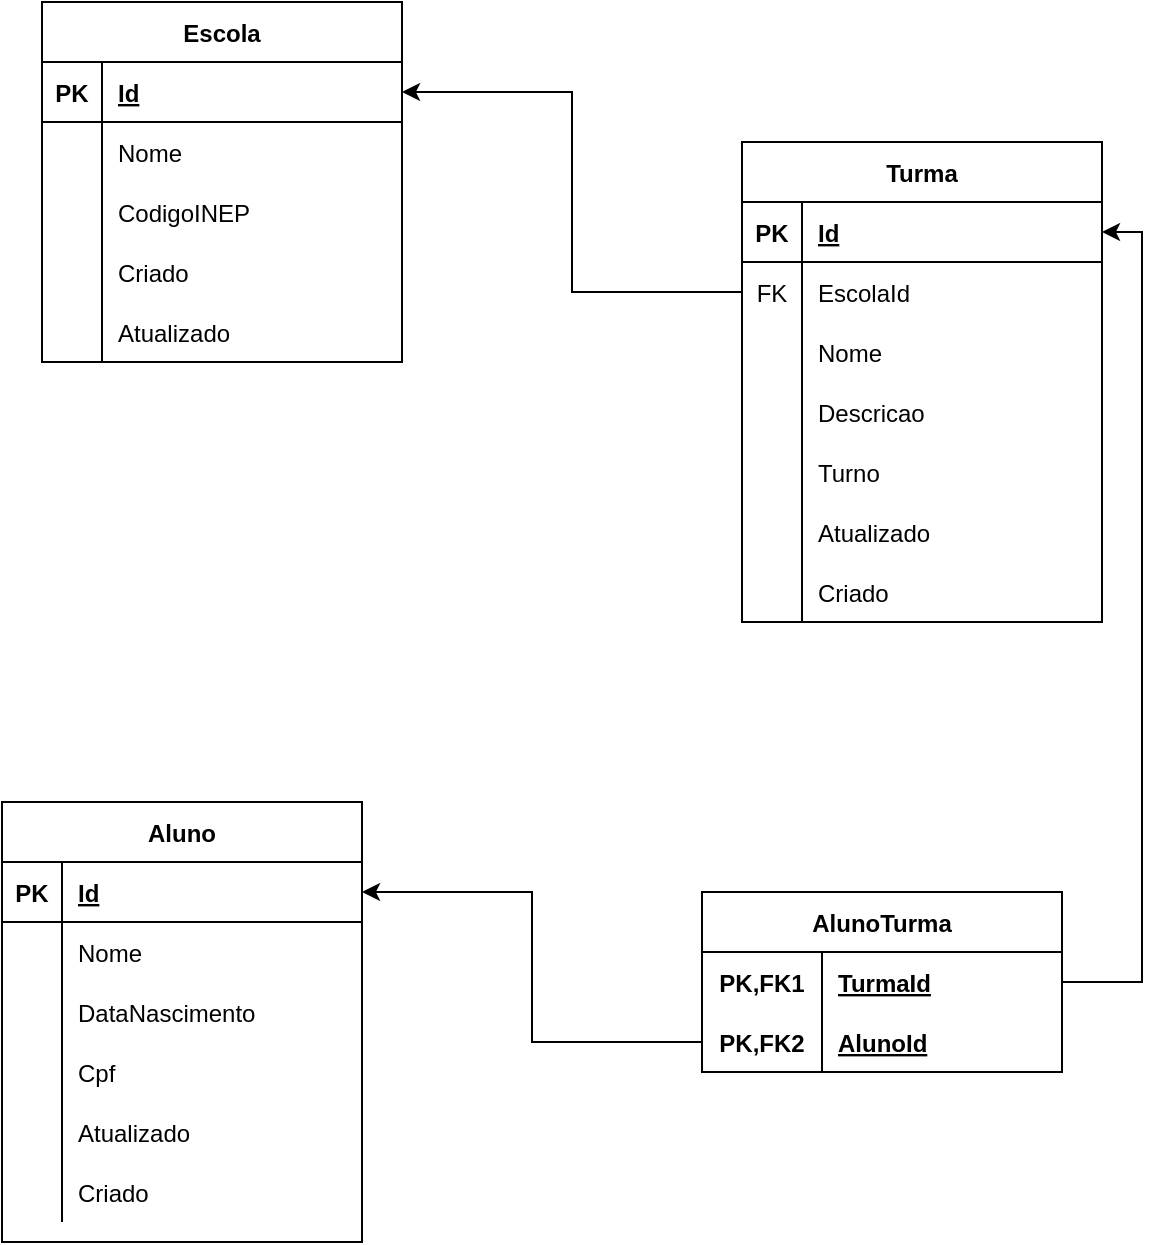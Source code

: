 <mxfile version="13.7.7" type="device"><diagram id="tlpZSP9VcNwv57C-YAMn" name="Page-1"><mxGraphModel dx="1102" dy="486" grid="1" gridSize="10" guides="1" tooltips="1" connect="1" arrows="1" fold="1" page="1" pageScale="1" pageWidth="827" pageHeight="1169" math="0" shadow="0"><root><mxCell id="0"/><mxCell id="1" parent="0"/><mxCell id="M8GXG94d4Trof1HSQaom-1" value="Escola" style="shape=table;startSize=30;container=1;collapsible=1;childLayout=tableLayout;fixedRows=1;rowLines=0;fontStyle=1;align=center;resizeLast=1;" vertex="1" parent="1"><mxGeometry x="60" y="70" width="180" height="180" as="geometry"/></mxCell><mxCell id="M8GXG94d4Trof1HSQaom-2" value="" style="shape=partialRectangle;collapsible=0;dropTarget=0;pointerEvents=0;fillColor=none;top=0;left=0;bottom=1;right=0;points=[[0,0.5],[1,0.5]];portConstraint=eastwest;" vertex="1" parent="M8GXG94d4Trof1HSQaom-1"><mxGeometry y="30" width="180" height="30" as="geometry"/></mxCell><mxCell id="M8GXG94d4Trof1HSQaom-3" value="PK" style="shape=partialRectangle;connectable=0;fillColor=none;top=0;left=0;bottom=0;right=0;fontStyle=1;overflow=hidden;" vertex="1" parent="M8GXG94d4Trof1HSQaom-2"><mxGeometry width="30" height="30" as="geometry"/></mxCell><mxCell id="M8GXG94d4Trof1HSQaom-4" value="Id" style="shape=partialRectangle;connectable=0;fillColor=none;top=0;left=0;bottom=0;right=0;align=left;spacingLeft=6;fontStyle=5;overflow=hidden;" vertex="1" parent="M8GXG94d4Trof1HSQaom-2"><mxGeometry x="30" width="150" height="30" as="geometry"/></mxCell><mxCell id="M8GXG94d4Trof1HSQaom-5" value="" style="shape=partialRectangle;collapsible=0;dropTarget=0;pointerEvents=0;fillColor=none;top=0;left=0;bottom=0;right=0;points=[[0,0.5],[1,0.5]];portConstraint=eastwest;" vertex="1" parent="M8GXG94d4Trof1HSQaom-1"><mxGeometry y="60" width="180" height="30" as="geometry"/></mxCell><mxCell id="M8GXG94d4Trof1HSQaom-6" value="" style="shape=partialRectangle;connectable=0;fillColor=none;top=0;left=0;bottom=0;right=0;editable=1;overflow=hidden;" vertex="1" parent="M8GXG94d4Trof1HSQaom-5"><mxGeometry width="30" height="30" as="geometry"/></mxCell><mxCell id="M8GXG94d4Trof1HSQaom-7" value="Nome" style="shape=partialRectangle;connectable=0;fillColor=none;top=0;left=0;bottom=0;right=0;align=left;spacingLeft=6;overflow=hidden;" vertex="1" parent="M8GXG94d4Trof1HSQaom-5"><mxGeometry x="30" width="150" height="30" as="geometry"/></mxCell><mxCell id="M8GXG94d4Trof1HSQaom-8" value="" style="shape=partialRectangle;collapsible=0;dropTarget=0;pointerEvents=0;fillColor=none;top=0;left=0;bottom=0;right=0;points=[[0,0.5],[1,0.5]];portConstraint=eastwest;" vertex="1" parent="M8GXG94d4Trof1HSQaom-1"><mxGeometry y="90" width="180" height="30" as="geometry"/></mxCell><mxCell id="M8GXG94d4Trof1HSQaom-9" value="" style="shape=partialRectangle;connectable=0;fillColor=none;top=0;left=0;bottom=0;right=0;editable=1;overflow=hidden;" vertex="1" parent="M8GXG94d4Trof1HSQaom-8"><mxGeometry width="30" height="30" as="geometry"/></mxCell><mxCell id="M8GXG94d4Trof1HSQaom-10" value="CodigoINEP" style="shape=partialRectangle;connectable=0;fillColor=none;top=0;left=0;bottom=0;right=0;align=left;spacingLeft=6;overflow=hidden;" vertex="1" parent="M8GXG94d4Trof1HSQaom-8"><mxGeometry x="30" width="150" height="30" as="geometry"/></mxCell><mxCell id="M8GXG94d4Trof1HSQaom-11" value="" style="shape=partialRectangle;collapsible=0;dropTarget=0;pointerEvents=0;fillColor=none;top=0;left=0;bottom=0;right=0;points=[[0,0.5],[1,0.5]];portConstraint=eastwest;" vertex="1" parent="M8GXG94d4Trof1HSQaom-1"><mxGeometry y="120" width="180" height="30" as="geometry"/></mxCell><mxCell id="M8GXG94d4Trof1HSQaom-12" value="" style="shape=partialRectangle;connectable=0;fillColor=none;top=0;left=0;bottom=0;right=0;editable=1;overflow=hidden;" vertex="1" parent="M8GXG94d4Trof1HSQaom-11"><mxGeometry width="30" height="30" as="geometry"/></mxCell><mxCell id="M8GXG94d4Trof1HSQaom-13" value="Criado" style="shape=partialRectangle;connectable=0;fillColor=none;top=0;left=0;bottom=0;right=0;align=left;spacingLeft=6;overflow=hidden;" vertex="1" parent="M8GXG94d4Trof1HSQaom-11"><mxGeometry x="30" width="150" height="30" as="geometry"/></mxCell><mxCell id="M8GXG94d4Trof1HSQaom-27" value="" style="shape=partialRectangle;collapsible=0;dropTarget=0;pointerEvents=0;fillColor=none;top=0;left=0;bottom=0;right=0;points=[[0,0.5],[1,0.5]];portConstraint=eastwest;" vertex="1" parent="M8GXG94d4Trof1HSQaom-1"><mxGeometry y="150" width="180" height="30" as="geometry"/></mxCell><mxCell id="M8GXG94d4Trof1HSQaom-28" value="" style="shape=partialRectangle;connectable=0;fillColor=none;top=0;left=0;bottom=0;right=0;editable=1;overflow=hidden;" vertex="1" parent="M8GXG94d4Trof1HSQaom-27"><mxGeometry width="30" height="30" as="geometry"/></mxCell><mxCell id="M8GXG94d4Trof1HSQaom-29" value="Atualizado" style="shape=partialRectangle;connectable=0;fillColor=none;top=0;left=0;bottom=0;right=0;align=left;spacingLeft=6;overflow=hidden;" vertex="1" parent="M8GXG94d4Trof1HSQaom-27"><mxGeometry x="30" width="150" height="30" as="geometry"/></mxCell><mxCell id="M8GXG94d4Trof1HSQaom-30" value="Turma" style="shape=table;startSize=30;container=1;collapsible=1;childLayout=tableLayout;fixedRows=1;rowLines=0;fontStyle=1;align=center;resizeLast=1;" vertex="1" parent="1"><mxGeometry x="410" y="140" width="180" height="240" as="geometry"/></mxCell><mxCell id="M8GXG94d4Trof1HSQaom-31" value="" style="shape=partialRectangle;collapsible=0;dropTarget=0;pointerEvents=0;fillColor=none;top=0;left=0;bottom=1;right=0;points=[[0,0.5],[1,0.5]];portConstraint=eastwest;" vertex="1" parent="M8GXG94d4Trof1HSQaom-30"><mxGeometry y="30" width="180" height="30" as="geometry"/></mxCell><mxCell id="M8GXG94d4Trof1HSQaom-32" value="PK" style="shape=partialRectangle;connectable=0;fillColor=none;top=0;left=0;bottom=0;right=0;fontStyle=1;overflow=hidden;" vertex="1" parent="M8GXG94d4Trof1HSQaom-31"><mxGeometry width="30" height="30" as="geometry"/></mxCell><mxCell id="M8GXG94d4Trof1HSQaom-33" value="Id" style="shape=partialRectangle;connectable=0;fillColor=none;top=0;left=0;bottom=0;right=0;align=left;spacingLeft=6;fontStyle=5;overflow=hidden;" vertex="1" parent="M8GXG94d4Trof1HSQaom-31"><mxGeometry x="30" width="150" height="30" as="geometry"/></mxCell><mxCell id="M8GXG94d4Trof1HSQaom-58" value="" style="shape=partialRectangle;collapsible=0;dropTarget=0;pointerEvents=0;fillColor=none;top=0;left=0;bottom=0;right=0;points=[[0,0.5],[1,0.5]];portConstraint=eastwest;" vertex="1" parent="M8GXG94d4Trof1HSQaom-30"><mxGeometry y="60" width="180" height="30" as="geometry"/></mxCell><mxCell id="M8GXG94d4Trof1HSQaom-59" value="FK" style="shape=partialRectangle;connectable=0;fillColor=none;top=0;left=0;bottom=0;right=0;fontStyle=0;overflow=hidden;" vertex="1" parent="M8GXG94d4Trof1HSQaom-58"><mxGeometry width="30" height="30" as="geometry"/></mxCell><mxCell id="M8GXG94d4Trof1HSQaom-60" value="EscolaId" style="shape=partialRectangle;connectable=0;fillColor=none;top=0;left=0;bottom=0;right=0;align=left;spacingLeft=6;fontStyle=0;overflow=hidden;" vertex="1" parent="M8GXG94d4Trof1HSQaom-58"><mxGeometry x="30" width="150" height="30" as="geometry"/></mxCell><mxCell id="M8GXG94d4Trof1HSQaom-34" value="" style="shape=partialRectangle;collapsible=0;dropTarget=0;pointerEvents=0;fillColor=none;top=0;left=0;bottom=0;right=0;points=[[0,0.5],[1,0.5]];portConstraint=eastwest;" vertex="1" parent="M8GXG94d4Trof1HSQaom-30"><mxGeometry y="90" width="180" height="30" as="geometry"/></mxCell><mxCell id="M8GXG94d4Trof1HSQaom-35" value="" style="shape=partialRectangle;connectable=0;fillColor=none;top=0;left=0;bottom=0;right=0;editable=1;overflow=hidden;" vertex="1" parent="M8GXG94d4Trof1HSQaom-34"><mxGeometry width="30" height="30" as="geometry"/></mxCell><mxCell id="M8GXG94d4Trof1HSQaom-36" value="Nome" style="shape=partialRectangle;connectable=0;fillColor=none;top=0;left=0;bottom=0;right=0;align=left;spacingLeft=6;overflow=hidden;" vertex="1" parent="M8GXG94d4Trof1HSQaom-34"><mxGeometry x="30" width="150" height="30" as="geometry"/></mxCell><mxCell id="M8GXG94d4Trof1HSQaom-37" value="" style="shape=partialRectangle;collapsible=0;dropTarget=0;pointerEvents=0;fillColor=none;top=0;left=0;bottom=0;right=0;points=[[0,0.5],[1,0.5]];portConstraint=eastwest;" vertex="1" parent="M8GXG94d4Trof1HSQaom-30"><mxGeometry y="120" width="180" height="30" as="geometry"/></mxCell><mxCell id="M8GXG94d4Trof1HSQaom-38" value="" style="shape=partialRectangle;connectable=0;fillColor=none;top=0;left=0;bottom=0;right=0;editable=1;overflow=hidden;" vertex="1" parent="M8GXG94d4Trof1HSQaom-37"><mxGeometry width="30" height="30" as="geometry"/></mxCell><mxCell id="M8GXG94d4Trof1HSQaom-39" value="Descricao" style="shape=partialRectangle;connectable=0;fillColor=none;top=0;left=0;bottom=0;right=0;align=left;spacingLeft=6;overflow=hidden;" vertex="1" parent="M8GXG94d4Trof1HSQaom-37"><mxGeometry x="30" width="150" height="30" as="geometry"/></mxCell><mxCell id="M8GXG94d4Trof1HSQaom-40" value="" style="shape=partialRectangle;collapsible=0;dropTarget=0;pointerEvents=0;fillColor=none;top=0;left=0;bottom=0;right=0;points=[[0,0.5],[1,0.5]];portConstraint=eastwest;" vertex="1" parent="M8GXG94d4Trof1HSQaom-30"><mxGeometry y="150" width="180" height="30" as="geometry"/></mxCell><mxCell id="M8GXG94d4Trof1HSQaom-41" value="" style="shape=partialRectangle;connectable=0;fillColor=none;top=0;left=0;bottom=0;right=0;editable=1;overflow=hidden;" vertex="1" parent="M8GXG94d4Trof1HSQaom-40"><mxGeometry width="30" height="30" as="geometry"/></mxCell><mxCell id="M8GXG94d4Trof1HSQaom-42" value="Turno" style="shape=partialRectangle;connectable=0;fillColor=none;top=0;left=0;bottom=0;right=0;align=left;spacingLeft=6;overflow=hidden;" vertex="1" parent="M8GXG94d4Trof1HSQaom-40"><mxGeometry x="30" width="150" height="30" as="geometry"/></mxCell><mxCell id="M8GXG94d4Trof1HSQaom-43" value="" style="shape=partialRectangle;collapsible=0;dropTarget=0;pointerEvents=0;fillColor=none;top=0;left=0;bottom=0;right=0;points=[[0,0.5],[1,0.5]];portConstraint=eastwest;" vertex="1" parent="M8GXG94d4Trof1HSQaom-30"><mxGeometry y="180" width="180" height="30" as="geometry"/></mxCell><mxCell id="M8GXG94d4Trof1HSQaom-44" value="" style="shape=partialRectangle;connectable=0;fillColor=none;top=0;left=0;bottom=0;right=0;editable=1;overflow=hidden;" vertex="1" parent="M8GXG94d4Trof1HSQaom-43"><mxGeometry width="30" height="30" as="geometry"/></mxCell><mxCell id="M8GXG94d4Trof1HSQaom-45" value="Atualizado" style="shape=partialRectangle;connectable=0;fillColor=none;top=0;left=0;bottom=0;right=0;align=left;spacingLeft=6;overflow=hidden;" vertex="1" parent="M8GXG94d4Trof1HSQaom-43"><mxGeometry x="30" width="150" height="30" as="geometry"/></mxCell><mxCell id="M8GXG94d4Trof1HSQaom-46" value="" style="shape=partialRectangle;collapsible=0;dropTarget=0;pointerEvents=0;fillColor=none;top=0;left=0;bottom=0;right=0;points=[[0,0.5],[1,0.5]];portConstraint=eastwest;" vertex="1" parent="M8GXG94d4Trof1HSQaom-30"><mxGeometry y="210" width="180" height="30" as="geometry"/></mxCell><mxCell id="M8GXG94d4Trof1HSQaom-47" value="" style="shape=partialRectangle;connectable=0;fillColor=none;top=0;left=0;bottom=0;right=0;editable=1;overflow=hidden;" vertex="1" parent="M8GXG94d4Trof1HSQaom-46"><mxGeometry width="30" height="30" as="geometry"/></mxCell><mxCell id="M8GXG94d4Trof1HSQaom-48" value="Criado" style="shape=partialRectangle;connectable=0;fillColor=none;top=0;left=0;bottom=0;right=0;align=left;spacingLeft=6;overflow=hidden;" vertex="1" parent="M8GXG94d4Trof1HSQaom-46"><mxGeometry x="30" width="150" height="30" as="geometry"/></mxCell><mxCell id="M8GXG94d4Trof1HSQaom-61" style="edgeStyle=orthogonalEdgeStyle;rounded=0;orthogonalLoop=1;jettySize=auto;html=1;exitX=0;exitY=0.5;exitDx=0;exitDy=0;entryX=1;entryY=0.5;entryDx=0;entryDy=0;" edge="1" parent="1" source="M8GXG94d4Trof1HSQaom-58" target="M8GXG94d4Trof1HSQaom-2"><mxGeometry relative="1" as="geometry"/></mxCell><mxCell id="M8GXG94d4Trof1HSQaom-62" value="Aluno" style="shape=table;startSize=30;container=1;collapsible=1;childLayout=tableLayout;fixedRows=1;rowLines=0;fontStyle=1;align=center;resizeLast=1;" vertex="1" parent="1"><mxGeometry x="40" y="470" width="180" height="220" as="geometry"/></mxCell><mxCell id="M8GXG94d4Trof1HSQaom-63" value="" style="shape=partialRectangle;collapsible=0;dropTarget=0;pointerEvents=0;fillColor=none;top=0;left=0;bottom=1;right=0;points=[[0,0.5],[1,0.5]];portConstraint=eastwest;" vertex="1" parent="M8GXG94d4Trof1HSQaom-62"><mxGeometry y="30" width="180" height="30" as="geometry"/></mxCell><mxCell id="M8GXG94d4Trof1HSQaom-64" value="PK" style="shape=partialRectangle;connectable=0;fillColor=none;top=0;left=0;bottom=0;right=0;fontStyle=1;overflow=hidden;" vertex="1" parent="M8GXG94d4Trof1HSQaom-63"><mxGeometry width="30" height="30" as="geometry"/></mxCell><mxCell id="M8GXG94d4Trof1HSQaom-65" value="Id" style="shape=partialRectangle;connectable=0;fillColor=none;top=0;left=0;bottom=0;right=0;align=left;spacingLeft=6;fontStyle=5;overflow=hidden;" vertex="1" parent="M8GXG94d4Trof1HSQaom-63"><mxGeometry x="30" width="150" height="30" as="geometry"/></mxCell><mxCell id="M8GXG94d4Trof1HSQaom-66" value="" style="shape=partialRectangle;collapsible=0;dropTarget=0;pointerEvents=0;fillColor=none;top=0;left=0;bottom=0;right=0;points=[[0,0.5],[1,0.5]];portConstraint=eastwest;" vertex="1" parent="M8GXG94d4Trof1HSQaom-62"><mxGeometry y="60" width="180" height="30" as="geometry"/></mxCell><mxCell id="M8GXG94d4Trof1HSQaom-67" value="" style="shape=partialRectangle;connectable=0;fillColor=none;top=0;left=0;bottom=0;right=0;editable=1;overflow=hidden;" vertex="1" parent="M8GXG94d4Trof1HSQaom-66"><mxGeometry width="30" height="30" as="geometry"/></mxCell><mxCell id="M8GXG94d4Trof1HSQaom-68" value="Nome" style="shape=partialRectangle;connectable=0;fillColor=none;top=0;left=0;bottom=0;right=0;align=left;spacingLeft=6;overflow=hidden;" vertex="1" parent="M8GXG94d4Trof1HSQaom-66"><mxGeometry x="30" width="150" height="30" as="geometry"/></mxCell><mxCell id="M8GXG94d4Trof1HSQaom-69" value="" style="shape=partialRectangle;collapsible=0;dropTarget=0;pointerEvents=0;fillColor=none;top=0;left=0;bottom=0;right=0;points=[[0,0.5],[1,0.5]];portConstraint=eastwest;" vertex="1" parent="M8GXG94d4Trof1HSQaom-62"><mxGeometry y="90" width="180" height="30" as="geometry"/></mxCell><mxCell id="M8GXG94d4Trof1HSQaom-70" value="" style="shape=partialRectangle;connectable=0;fillColor=none;top=0;left=0;bottom=0;right=0;editable=1;overflow=hidden;" vertex="1" parent="M8GXG94d4Trof1HSQaom-69"><mxGeometry width="30" height="30" as="geometry"/></mxCell><mxCell id="M8GXG94d4Trof1HSQaom-71" value="DataNascimento" style="shape=partialRectangle;connectable=0;fillColor=none;top=0;left=0;bottom=0;right=0;align=left;spacingLeft=6;overflow=hidden;" vertex="1" parent="M8GXG94d4Trof1HSQaom-69"><mxGeometry x="30" width="150" height="30" as="geometry"/></mxCell><mxCell id="M8GXG94d4Trof1HSQaom-72" value="" style="shape=partialRectangle;collapsible=0;dropTarget=0;pointerEvents=0;fillColor=none;top=0;left=0;bottom=0;right=0;points=[[0,0.5],[1,0.5]];portConstraint=eastwest;" vertex="1" parent="M8GXG94d4Trof1HSQaom-62"><mxGeometry y="120" width="180" height="30" as="geometry"/></mxCell><mxCell id="M8GXG94d4Trof1HSQaom-73" value="" style="shape=partialRectangle;connectable=0;fillColor=none;top=0;left=0;bottom=0;right=0;editable=1;overflow=hidden;" vertex="1" parent="M8GXG94d4Trof1HSQaom-72"><mxGeometry width="30" height="30" as="geometry"/></mxCell><mxCell id="M8GXG94d4Trof1HSQaom-74" value="Cpf" style="shape=partialRectangle;connectable=0;fillColor=none;top=0;left=0;bottom=0;right=0;align=left;spacingLeft=6;overflow=hidden;" vertex="1" parent="M8GXG94d4Trof1HSQaom-72"><mxGeometry x="30" width="150" height="30" as="geometry"/></mxCell><mxCell id="M8GXG94d4Trof1HSQaom-77" value="" style="shape=partialRectangle;collapsible=0;dropTarget=0;pointerEvents=0;fillColor=none;top=0;left=0;bottom=0;right=0;points=[[0,0.5],[1,0.5]];portConstraint=eastwest;" vertex="1" parent="M8GXG94d4Trof1HSQaom-62"><mxGeometry y="150" width="180" height="30" as="geometry"/></mxCell><mxCell id="M8GXG94d4Trof1HSQaom-78" value="" style="shape=partialRectangle;connectable=0;fillColor=none;top=0;left=0;bottom=0;right=0;editable=1;overflow=hidden;" vertex="1" parent="M8GXG94d4Trof1HSQaom-77"><mxGeometry width="30" height="30" as="geometry"/></mxCell><mxCell id="M8GXG94d4Trof1HSQaom-79" value="Atualizado" style="shape=partialRectangle;connectable=0;fillColor=none;top=0;left=0;bottom=0;right=0;align=left;spacingLeft=6;overflow=hidden;" vertex="1" parent="M8GXG94d4Trof1HSQaom-77"><mxGeometry x="30" width="150" height="30" as="geometry"/></mxCell><mxCell id="M8GXG94d4Trof1HSQaom-80" value="" style="shape=partialRectangle;collapsible=0;dropTarget=0;pointerEvents=0;fillColor=none;top=0;left=0;bottom=0;right=0;points=[[0,0.5],[1,0.5]];portConstraint=eastwest;" vertex="1" parent="M8GXG94d4Trof1HSQaom-62"><mxGeometry y="180" width="180" height="30" as="geometry"/></mxCell><mxCell id="M8GXG94d4Trof1HSQaom-81" value="" style="shape=partialRectangle;connectable=0;fillColor=none;top=0;left=0;bottom=0;right=0;editable=1;overflow=hidden;" vertex="1" parent="M8GXG94d4Trof1HSQaom-80"><mxGeometry width="30" height="30" as="geometry"/></mxCell><mxCell id="M8GXG94d4Trof1HSQaom-82" value="Criado" style="shape=partialRectangle;connectable=0;fillColor=none;top=0;left=0;bottom=0;right=0;align=left;spacingLeft=6;overflow=hidden;" vertex="1" parent="M8GXG94d4Trof1HSQaom-80"><mxGeometry x="30" width="150" height="30" as="geometry"/></mxCell><mxCell id="M8GXG94d4Trof1HSQaom-87" value="AlunoTurma" style="shape=table;startSize=30;container=1;collapsible=1;childLayout=tableLayout;fixedRows=1;rowLines=0;fontStyle=1;align=center;resizeLast=1;" vertex="1" parent="1"><mxGeometry x="390" y="515" width="180" height="90" as="geometry"/></mxCell><mxCell id="M8GXG94d4Trof1HSQaom-88" value="" style="shape=partialRectangle;collapsible=0;dropTarget=0;pointerEvents=0;fillColor=none;top=0;left=0;bottom=0;right=0;points=[[0,0.5],[1,0.5]];portConstraint=eastwest;" vertex="1" parent="M8GXG94d4Trof1HSQaom-87"><mxGeometry y="30" width="180" height="30" as="geometry"/></mxCell><mxCell id="M8GXG94d4Trof1HSQaom-89" value="PK,FK1" style="shape=partialRectangle;connectable=0;fillColor=none;top=0;left=0;bottom=0;right=0;fontStyle=1;overflow=hidden;" vertex="1" parent="M8GXG94d4Trof1HSQaom-88"><mxGeometry width="60" height="30" as="geometry"/></mxCell><mxCell id="M8GXG94d4Trof1HSQaom-90" value="TurmaId" style="shape=partialRectangle;connectable=0;fillColor=none;top=0;left=0;bottom=0;right=0;align=left;spacingLeft=6;fontStyle=5;overflow=hidden;" vertex="1" parent="M8GXG94d4Trof1HSQaom-88"><mxGeometry x="60" width="120" height="30" as="geometry"/></mxCell><mxCell id="M8GXG94d4Trof1HSQaom-91" value="" style="shape=partialRectangle;collapsible=0;dropTarget=0;pointerEvents=0;fillColor=none;top=0;left=0;bottom=1;right=0;points=[[0,0.5],[1,0.5]];portConstraint=eastwest;" vertex="1" parent="M8GXG94d4Trof1HSQaom-87"><mxGeometry y="60" width="180" height="30" as="geometry"/></mxCell><mxCell id="M8GXG94d4Trof1HSQaom-92" value="PK,FK2" style="shape=partialRectangle;connectable=0;fillColor=none;top=0;left=0;bottom=0;right=0;fontStyle=1;overflow=hidden;" vertex="1" parent="M8GXG94d4Trof1HSQaom-91"><mxGeometry width="60" height="30" as="geometry"/></mxCell><mxCell id="M8GXG94d4Trof1HSQaom-93" value="AlunoId" style="shape=partialRectangle;connectable=0;fillColor=none;top=0;left=0;bottom=0;right=0;align=left;spacingLeft=6;fontStyle=5;overflow=hidden;" vertex="1" parent="M8GXG94d4Trof1HSQaom-91"><mxGeometry x="60" width="120" height="30" as="geometry"/></mxCell><mxCell id="M8GXG94d4Trof1HSQaom-100" style="edgeStyle=orthogonalEdgeStyle;rounded=0;orthogonalLoop=1;jettySize=auto;html=1;exitX=1;exitY=0.5;exitDx=0;exitDy=0;entryX=1;entryY=0.5;entryDx=0;entryDy=0;" edge="1" parent="1" source="M8GXG94d4Trof1HSQaom-88" target="M8GXG94d4Trof1HSQaom-31"><mxGeometry relative="1" as="geometry"><mxPoint x="340" y="490" as="targetPoint"/></mxGeometry></mxCell><mxCell id="M8GXG94d4Trof1HSQaom-101" style="edgeStyle=orthogonalEdgeStyle;rounded=0;orthogonalLoop=1;jettySize=auto;html=1;exitX=0;exitY=0.5;exitDx=0;exitDy=0;entryX=1;entryY=0.5;entryDx=0;entryDy=0;" edge="1" parent="1" source="M8GXG94d4Trof1HSQaom-91" target="M8GXG94d4Trof1HSQaom-63"><mxGeometry relative="1" as="geometry"/></mxCell></root></mxGraphModel></diagram></mxfile>